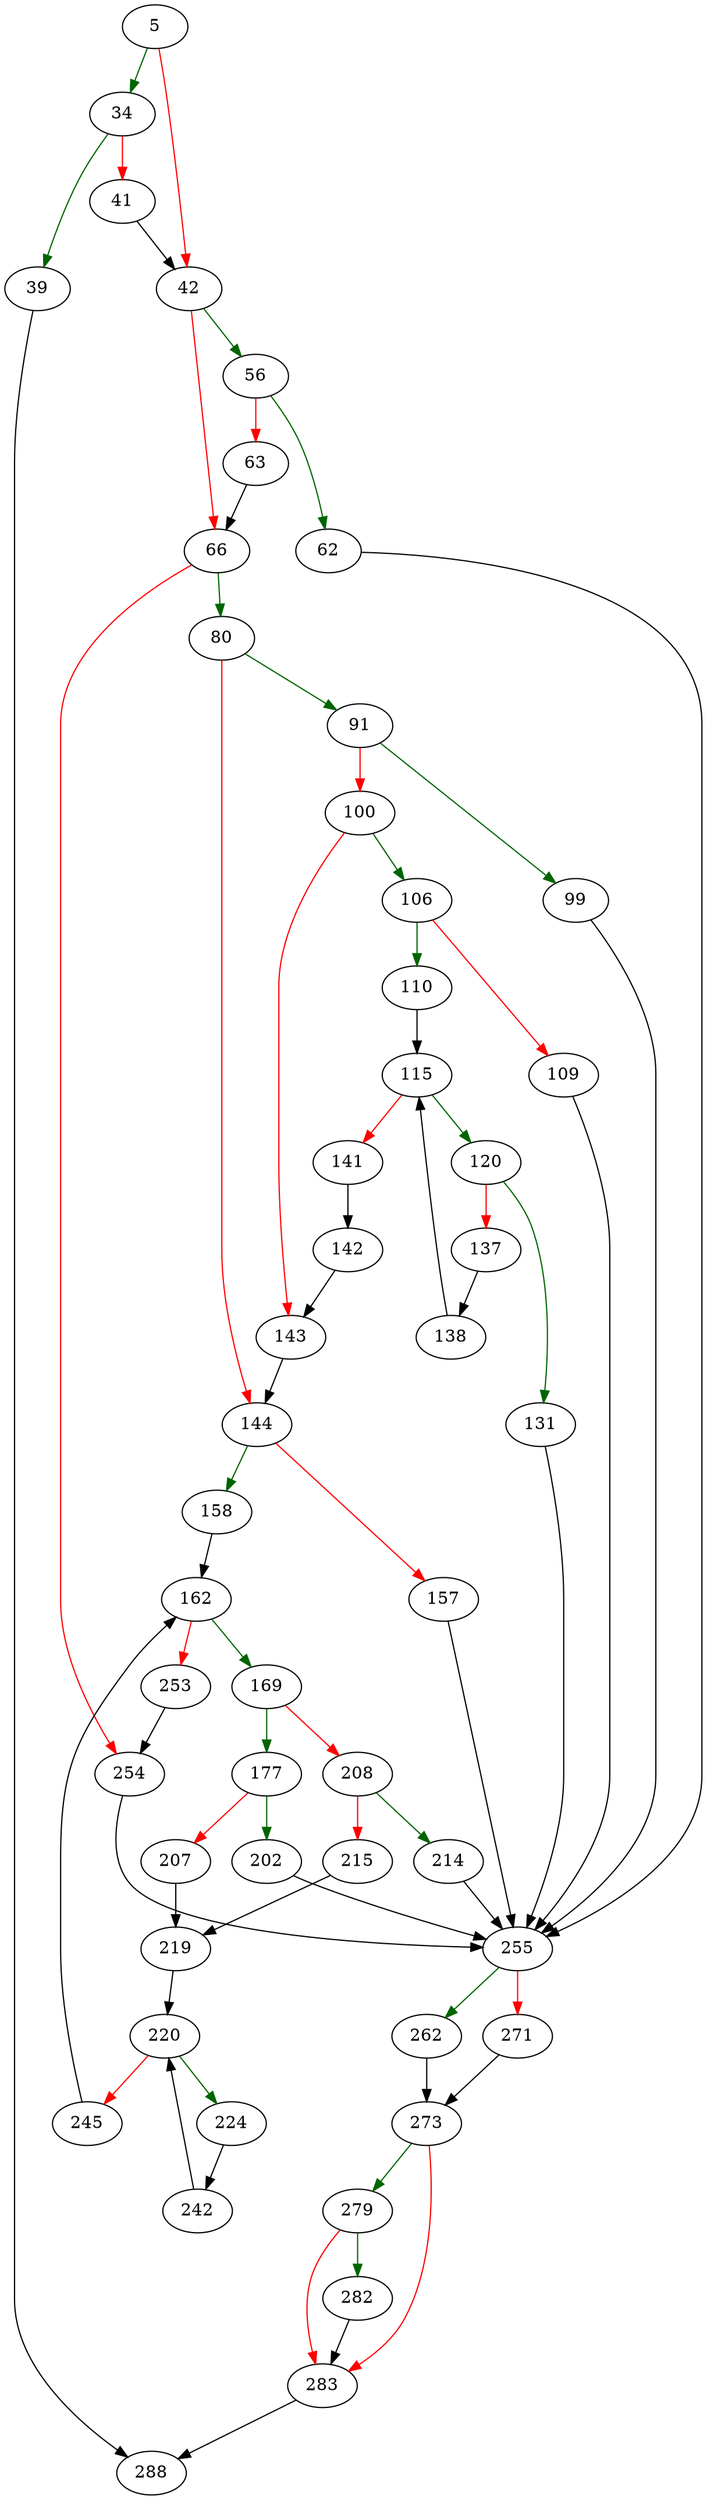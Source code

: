 strict digraph "unixShmMap" {
	// Node definitions.
	5 [entry=true];
	34;
	42;
	39;
	41;
	288;
	56;
	66;
	62;
	63;
	255;
	80;
	254;
	91;
	144;
	99;
	100;
	106;
	143;
	110;
	109;
	115;
	120;
	141;
	131;
	137;
	138;
	142;
	158;
	157;
	162;
	169;
	253;
	177;
	208;
	202;
	207;
	219;
	214;
	215;
	220;
	224;
	245;
	242;
	262;
	271;
	273;
	279;
	283;
	282;

	// Edge definitions.
	5 -> 34 [
		color=darkgreen
		cond=true
	];
	5 -> 42 [
		color=red
		cond=false
	];
	34 -> 39 [
		color=darkgreen
		cond=true
	];
	34 -> 41 [
		color=red
		cond=false
	];
	42 -> 56 [
		color=darkgreen
		cond=true
	];
	42 -> 66 [
		color=red
		cond=false
	];
	39 -> 288;
	41 -> 42;
	56 -> 62 [
		color=darkgreen
		cond=true
	];
	56 -> 63 [
		color=red
		cond=false
	];
	66 -> 80 [
		color=darkgreen
		cond=true
	];
	66 -> 254 [
		color=red
		cond=false
	];
	62 -> 255;
	63 -> 66;
	255 -> 262 [
		color=darkgreen
		cond=true
	];
	255 -> 271 [
		color=red
		cond=false
	];
	80 -> 91 [
		color=darkgreen
		cond=true
	];
	80 -> 144 [
		color=red
		cond=false
	];
	254 -> 255;
	91 -> 99 [
		color=darkgreen
		cond=true
	];
	91 -> 100 [
		color=red
		cond=false
	];
	144 -> 158 [
		color=darkgreen
		cond=true
	];
	144 -> 157 [
		color=red
		cond=false
	];
	99 -> 255;
	100 -> 106 [
		color=darkgreen
		cond=true
	];
	100 -> 143 [
		color=red
		cond=false
	];
	106 -> 110 [
		color=darkgreen
		cond=true
	];
	106 -> 109 [
		color=red
		cond=false
	];
	143 -> 144;
	110 -> 115;
	109 -> 255;
	115 -> 120 [
		color=darkgreen
		cond=true
	];
	115 -> 141 [
		color=red
		cond=false
	];
	120 -> 131 [
		color=darkgreen
		cond=true
	];
	120 -> 137 [
		color=red
		cond=false
	];
	141 -> 142;
	131 -> 255;
	137 -> 138;
	138 -> 115;
	142 -> 143;
	158 -> 162;
	157 -> 255;
	162 -> 169 [
		color=darkgreen
		cond=true
	];
	162 -> 253 [
		color=red
		cond=false
	];
	169 -> 177 [
		color=darkgreen
		cond=true
	];
	169 -> 208 [
		color=red
		cond=false
	];
	253 -> 254;
	177 -> 202 [
		color=darkgreen
		cond=true
	];
	177 -> 207 [
		color=red
		cond=false
	];
	208 -> 214 [
		color=darkgreen
		cond=true
	];
	208 -> 215 [
		color=red
		cond=false
	];
	202 -> 255;
	207 -> 219;
	219 -> 220;
	214 -> 255;
	215 -> 219;
	220 -> 224 [
		color=darkgreen
		cond=true
	];
	220 -> 245 [
		color=red
		cond=false
	];
	224 -> 242;
	245 -> 162;
	242 -> 220;
	262 -> 273;
	271 -> 273;
	273 -> 279 [
		color=darkgreen
		cond=true
	];
	273 -> 283 [
		color=red
		cond=false
	];
	279 -> 283 [
		color=red
		cond=false
	];
	279 -> 282 [
		color=darkgreen
		cond=true
	];
	283 -> 288;
	282 -> 283;
}